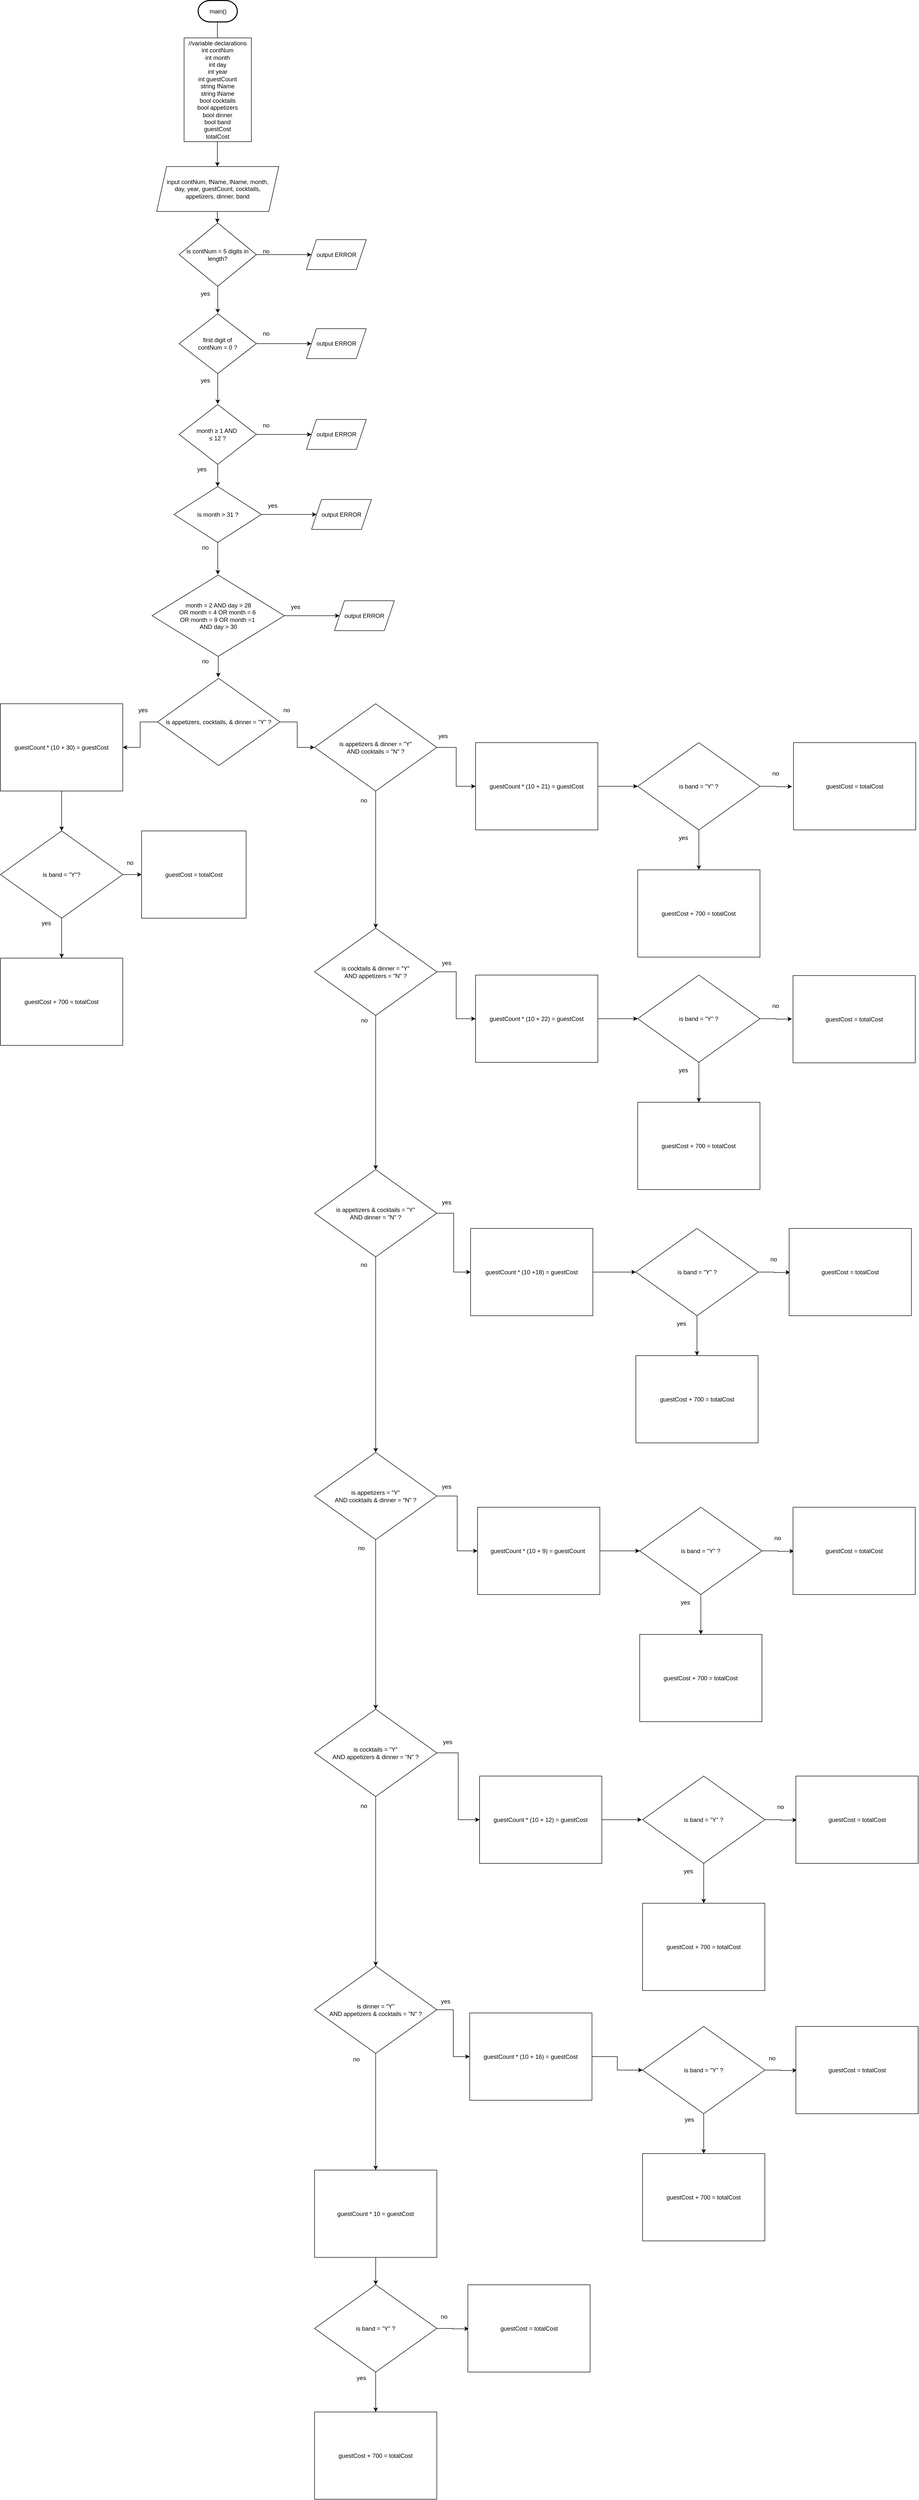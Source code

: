 <mxfile version="13.9.0" type="github">
  <diagram id="C5RBs43oDa-KdzZeNtuy" name="Page-1">
    <mxGraphModel dx="1870" dy="1024" grid="0" gridSize="10" guides="1" tooltips="1" connect="1" arrows="1" fold="1" page="1" pageScale="1" pageWidth="1200" pageHeight="2600" background="none" math="0" shadow="0">
      <root>
        <mxCell id="WIyWlLk6GJQsqaUBKTNV-0" />
        <mxCell id="WIyWlLk6GJQsqaUBKTNV-1" parent="WIyWlLk6GJQsqaUBKTNV-0" />
        <mxCell id="NelIemeLcr7m64g0BEcC-2" value="" style="endArrow=classic;html=1;" edge="1" parent="WIyWlLk6GJQsqaUBKTNV-1">
          <mxGeometry width="50" height="50" relative="1" as="geometry">
            <mxPoint x="696.98" y="147" as="sourcePoint" />
            <mxPoint x="696.98" y="197" as="targetPoint" />
          </mxGeometry>
        </mxCell>
        <mxCell id="NelIemeLcr7m64g0BEcC-3" value="//variable declarations&lt;br&gt;int contNum&lt;br&gt;int month&lt;br&gt;int day&lt;br&gt;int year&lt;br&gt;int guestCount&lt;br&gt;string fName&lt;br&gt;string lName&lt;br&gt;bool cocktails&lt;br&gt;bool appetizers&lt;br&gt;bool dinner&lt;br&gt;bool band&lt;br&gt;guestCost&lt;br&gt;totalCost&lt;br&gt;" style="rounded=0;whiteSpace=wrap;html=1;" vertex="1" parent="WIyWlLk6GJQsqaUBKTNV-1">
          <mxGeometry x="630.25" y="179" width="135" height="208" as="geometry" />
        </mxCell>
        <mxCell id="NelIemeLcr7m64g0BEcC-4" value="" style="endArrow=classic;html=1;" edge="1" parent="WIyWlLk6GJQsqaUBKTNV-1">
          <mxGeometry width="50" height="50" relative="1" as="geometry">
            <mxPoint x="696.98" y="387" as="sourcePoint" />
            <mxPoint x="696.98" y="437" as="targetPoint" />
          </mxGeometry>
        </mxCell>
        <mxCell id="NelIemeLcr7m64g0BEcC-12" value="" style="edgeStyle=orthogonalEdgeStyle;rounded=0;orthogonalLoop=1;jettySize=auto;html=1;" edge="1" parent="WIyWlLk6GJQsqaUBKTNV-1" source="NelIemeLcr7m64g0BEcC-5" target="NelIemeLcr7m64g0BEcC-11">
          <mxGeometry relative="1" as="geometry" />
        </mxCell>
        <mxCell id="NelIemeLcr7m64g0BEcC-16" value="" style="edgeStyle=orthogonalEdgeStyle;rounded=0;orthogonalLoop=1;jettySize=auto;html=1;" edge="1" parent="WIyWlLk6GJQsqaUBKTNV-1" source="NelIemeLcr7m64g0BEcC-5">
          <mxGeometry relative="1" as="geometry">
            <mxPoint x="697.75" y="731" as="targetPoint" />
          </mxGeometry>
        </mxCell>
        <mxCell id="NelIemeLcr7m64g0BEcC-5" value="is contNum = 5 digits in length?" style="rhombus;whiteSpace=wrap;html=1;" vertex="1" parent="WIyWlLk6GJQsqaUBKTNV-1">
          <mxGeometry x="620.25" y="550" width="155" height="127" as="geometry" />
        </mxCell>
        <mxCell id="NelIemeLcr7m64g0BEcC-6" value="input contNum, fName, lName, month, &lt;br&gt;day, year, guestCount, cocktails, &lt;br&gt;appetizers, dinner, band" style="shape=parallelogram;perimeter=parallelogramPerimeter;whiteSpace=wrap;html=1;fixedSize=1;" vertex="1" parent="WIyWlLk6GJQsqaUBKTNV-1">
          <mxGeometry x="575.25" y="437" width="245" height="90" as="geometry" />
        </mxCell>
        <mxCell id="NelIemeLcr7m64g0BEcC-10" value="" style="edgeStyle=orthogonalEdgeStyle;rounded=0;orthogonalLoop=1;jettySize=auto;html=1;" edge="1" parent="WIyWlLk6GJQsqaUBKTNV-1">
          <mxGeometry relative="1" as="geometry">
            <mxPoint x="696.98" y="527" as="sourcePoint" />
            <mxPoint x="697" y="550" as="targetPoint" />
            <Array as="points">
              <mxPoint x="697" y="550" />
              <mxPoint x="697" y="550" />
            </Array>
          </mxGeometry>
        </mxCell>
        <mxCell id="NelIemeLcr7m64g0BEcC-11" value="output ERROR" style="shape=parallelogram;perimeter=parallelogramPerimeter;whiteSpace=wrap;html=1;fixedSize=1;" vertex="1" parent="WIyWlLk6GJQsqaUBKTNV-1">
          <mxGeometry x="875.75" y="583.5" width="120" height="60" as="geometry" />
        </mxCell>
        <mxCell id="NelIemeLcr7m64g0BEcC-13" value="yes" style="text;html=1;strokeColor=none;fillColor=none;align=center;verticalAlign=middle;whiteSpace=wrap;rounded=0;" vertex="1" parent="WIyWlLk6GJQsqaUBKTNV-1">
          <mxGeometry x="652.75" y="682" width="40" height="20" as="geometry" />
        </mxCell>
        <mxCell id="NelIemeLcr7m64g0BEcC-19" value="" style="edgeStyle=orthogonalEdgeStyle;rounded=0;orthogonalLoop=1;jettySize=auto;html=1;" edge="1" parent="WIyWlLk6GJQsqaUBKTNV-1" source="NelIemeLcr7m64g0BEcC-17" target="NelIemeLcr7m64g0BEcC-18">
          <mxGeometry relative="1" as="geometry" />
        </mxCell>
        <mxCell id="NelIemeLcr7m64g0BEcC-24" value="" style="edgeStyle=orthogonalEdgeStyle;rounded=0;orthogonalLoop=1;jettySize=auto;html=1;" edge="1" parent="WIyWlLk6GJQsqaUBKTNV-1" source="NelIemeLcr7m64g0BEcC-17">
          <mxGeometry relative="1" as="geometry">
            <mxPoint x="697.75" y="913" as="targetPoint" />
          </mxGeometry>
        </mxCell>
        <mxCell id="NelIemeLcr7m64g0BEcC-17" value="first digit of &lt;br&gt;contNum = 0 ?" style="rhombus;whiteSpace=wrap;html=1;" vertex="1" parent="WIyWlLk6GJQsqaUBKTNV-1">
          <mxGeometry x="620.25" y="732" width="155" height="120" as="geometry" />
        </mxCell>
        <mxCell id="NelIemeLcr7m64g0BEcC-18" value="output ERROR" style="shape=parallelogram;perimeter=parallelogramPerimeter;whiteSpace=wrap;html=1;fixedSize=1;" vertex="1" parent="WIyWlLk6GJQsqaUBKTNV-1">
          <mxGeometry x="875.75" y="762" width="120" height="60" as="geometry" />
        </mxCell>
        <mxCell id="NelIemeLcr7m64g0BEcC-20" value="yes" style="text;html=1;strokeColor=none;fillColor=none;align=center;verticalAlign=middle;whiteSpace=wrap;rounded=0;" vertex="1" parent="WIyWlLk6GJQsqaUBKTNV-1">
          <mxGeometry x="652.75" y="856" width="40" height="20" as="geometry" />
        </mxCell>
        <mxCell id="NelIemeLcr7m64g0BEcC-28" value="" style="edgeStyle=orthogonalEdgeStyle;rounded=0;orthogonalLoop=1;jettySize=auto;html=1;" edge="1" parent="WIyWlLk6GJQsqaUBKTNV-1" source="NelIemeLcr7m64g0BEcC-23" target="NelIemeLcr7m64g0BEcC-27">
          <mxGeometry relative="1" as="geometry" />
        </mxCell>
        <mxCell id="NelIemeLcr7m64g0BEcC-38" value="" style="edgeStyle=orthogonalEdgeStyle;rounded=0;orthogonalLoop=1;jettySize=auto;html=1;" edge="1" parent="WIyWlLk6GJQsqaUBKTNV-1" source="NelIemeLcr7m64g0BEcC-23" target="NelIemeLcr7m64g0BEcC-37">
          <mxGeometry relative="1" as="geometry" />
        </mxCell>
        <mxCell id="NelIemeLcr7m64g0BEcC-23" value="month ≥ 1 AND&amp;nbsp;&lt;br&gt;≤ 12 ?" style="rhombus;whiteSpace=wrap;html=1;" vertex="1" parent="WIyWlLk6GJQsqaUBKTNV-1">
          <mxGeometry x="620.25" y="914" width="155" height="120" as="geometry" />
        </mxCell>
        <mxCell id="NelIemeLcr7m64g0BEcC-27" value="output ERROR" style="shape=parallelogram;perimeter=parallelogramPerimeter;whiteSpace=wrap;html=1;fixedSize=1;" vertex="1" parent="WIyWlLk6GJQsqaUBKTNV-1">
          <mxGeometry x="875.75" y="944" width="120" height="60" as="geometry" />
        </mxCell>
        <mxCell id="NelIemeLcr7m64g0BEcC-30" value="no" style="text;html=1;strokeColor=none;fillColor=none;align=center;verticalAlign=middle;whiteSpace=wrap;rounded=0;" vertex="1" parent="WIyWlLk6GJQsqaUBKTNV-1">
          <mxGeometry x="775.25" y="597" width="40" height="20" as="geometry" />
        </mxCell>
        <mxCell id="NelIemeLcr7m64g0BEcC-31" value="no" style="text;html=1;strokeColor=none;fillColor=none;align=center;verticalAlign=middle;whiteSpace=wrap;rounded=0;" vertex="1" parent="WIyWlLk6GJQsqaUBKTNV-1">
          <mxGeometry x="775.25" y="762" width="40" height="20" as="geometry" />
        </mxCell>
        <mxCell id="NelIemeLcr7m64g0BEcC-32" value="no" style="text;html=1;strokeColor=none;fillColor=none;align=center;verticalAlign=middle;whiteSpace=wrap;rounded=0;" vertex="1" parent="WIyWlLk6GJQsqaUBKTNV-1">
          <mxGeometry x="775.25" y="946" width="40" height="20" as="geometry" />
        </mxCell>
        <mxCell id="NelIemeLcr7m64g0BEcC-33" value="main()" style="strokeWidth=2;html=1;shape=mxgraph.flowchart.terminator;whiteSpace=wrap;" vertex="1" parent="WIyWlLk6GJQsqaUBKTNV-1">
          <mxGeometry x="658.5" y="104" width="78.5" height="43" as="geometry" />
        </mxCell>
        <mxCell id="NelIemeLcr7m64g0BEcC-44" value="" style="edgeStyle=orthogonalEdgeStyle;rounded=0;orthogonalLoop=1;jettySize=auto;html=1;" edge="1" parent="WIyWlLk6GJQsqaUBKTNV-1" source="NelIemeLcr7m64g0BEcC-37">
          <mxGeometry relative="1" as="geometry">
            <mxPoint x="698" y="1255" as="targetPoint" />
          </mxGeometry>
        </mxCell>
        <mxCell id="NelIemeLcr7m64g0BEcC-37" value="is month &amp;gt; 31 ?" style="rhombus;whiteSpace=wrap;html=1;" vertex="1" parent="WIyWlLk6GJQsqaUBKTNV-1">
          <mxGeometry x="610" y="1078.5" width="175.5" height="112" as="geometry" />
        </mxCell>
        <mxCell id="NelIemeLcr7m64g0BEcC-39" value="yes" style="text;html=1;strokeColor=none;fillColor=none;align=center;verticalAlign=middle;whiteSpace=wrap;rounded=0;" vertex="1" parent="WIyWlLk6GJQsqaUBKTNV-1">
          <mxGeometry x="646" y="1034" width="40" height="20" as="geometry" />
        </mxCell>
        <mxCell id="NelIemeLcr7m64g0BEcC-40" value="" style="edgeStyle=orthogonalEdgeStyle;rounded=0;orthogonalLoop=1;jettySize=auto;html=1;" edge="1" parent="WIyWlLk6GJQsqaUBKTNV-1">
          <mxGeometry relative="1" as="geometry">
            <mxPoint x="785.5" y="1134.5" as="sourcePoint" />
            <mxPoint x="895.987" y="1134.538" as="targetPoint" />
            <Array as="points">
              <mxPoint x="833.5" y="1135" />
              <mxPoint x="833.5" y="1135" />
            </Array>
          </mxGeometry>
        </mxCell>
        <mxCell id="NelIemeLcr7m64g0BEcC-41" value="output ERROR" style="shape=parallelogram;perimeter=parallelogramPerimeter;whiteSpace=wrap;html=1;fixedSize=1;" vertex="1" parent="WIyWlLk6GJQsqaUBKTNV-1">
          <mxGeometry x="886" y="1104.5" width="120" height="60" as="geometry" />
        </mxCell>
        <mxCell id="NelIemeLcr7m64g0BEcC-42" value="yes" style="text;html=1;strokeColor=none;fillColor=none;align=center;verticalAlign=middle;whiteSpace=wrap;rounded=0;" vertex="1" parent="WIyWlLk6GJQsqaUBKTNV-1">
          <mxGeometry x="787.5" y="1106.5" width="40" height="20" as="geometry" />
        </mxCell>
        <mxCell id="NelIemeLcr7m64g0BEcC-72" value="" style="edgeStyle=orthogonalEdgeStyle;rounded=0;orthogonalLoop=1;jettySize=auto;html=1;" edge="1" parent="WIyWlLk6GJQsqaUBKTNV-1" source="NelIemeLcr7m64g0BEcC-43">
          <mxGeometry relative="1" as="geometry">
            <mxPoint x="698.75" y="1461" as="targetPoint" />
          </mxGeometry>
        </mxCell>
        <mxCell id="NelIemeLcr7m64g0BEcC-43" value="month = 2 AND day &amp;gt; 28&lt;br&gt;OR month = 4 OR month = 6&amp;nbsp;&lt;br&gt;OR month = 9 OR month =1&amp;nbsp;&lt;br&gt;AND day &amp;gt; 30" style="rhombus;whiteSpace=wrap;html=1;" vertex="1" parent="WIyWlLk6GJQsqaUBKTNV-1">
          <mxGeometry x="566" y="1256" width="265.5" height="163" as="geometry" />
        </mxCell>
        <mxCell id="NelIemeLcr7m64g0BEcC-47" value="no" style="text;html=1;strokeColor=none;fillColor=none;align=center;verticalAlign=middle;whiteSpace=wrap;rounded=0;" vertex="1" parent="WIyWlLk6GJQsqaUBKTNV-1">
          <mxGeometry x="652.75" y="1190.5" width="40" height="20" as="geometry" />
        </mxCell>
        <mxCell id="NelIemeLcr7m64g0BEcC-48" value="" style="edgeStyle=orthogonalEdgeStyle;rounded=0;orthogonalLoop=1;jettySize=auto;html=1;" edge="1" parent="WIyWlLk6GJQsqaUBKTNV-1">
          <mxGeometry relative="1" as="geometry">
            <mxPoint x="831.5" y="1337.5" as="sourcePoint" />
            <mxPoint x="941.987" y="1337.538" as="targetPoint" />
            <Array as="points">
              <mxPoint x="879.5" y="1338" />
              <mxPoint x="879.5" y="1338" />
            </Array>
          </mxGeometry>
        </mxCell>
        <mxCell id="NelIemeLcr7m64g0BEcC-49" value="output ERROR" style="shape=parallelogram;perimeter=parallelogramPerimeter;whiteSpace=wrap;html=1;fixedSize=1;" vertex="1" parent="WIyWlLk6GJQsqaUBKTNV-1">
          <mxGeometry x="932" y="1307.5" width="120" height="60" as="geometry" />
        </mxCell>
        <mxCell id="NelIemeLcr7m64g0BEcC-50" value="yes" style="text;html=1;strokeColor=none;fillColor=none;align=center;verticalAlign=middle;whiteSpace=wrap;rounded=0;" vertex="1" parent="WIyWlLk6GJQsqaUBKTNV-1">
          <mxGeometry x="833.5" y="1309.5" width="40" height="20" as="geometry" />
        </mxCell>
        <mxCell id="NelIemeLcr7m64g0BEcC-60" value="" style="edgeStyle=orthogonalEdgeStyle;rounded=0;orthogonalLoop=1;jettySize=auto;html=1;" edge="1" parent="WIyWlLk6GJQsqaUBKTNV-1" source="NelIemeLcr7m64g0BEcC-51" target="NelIemeLcr7m64g0BEcC-59">
          <mxGeometry relative="1" as="geometry" />
        </mxCell>
        <mxCell id="NelIemeLcr7m64g0BEcC-62" value="" style="edgeStyle=orthogonalEdgeStyle;rounded=0;orthogonalLoop=1;jettySize=auto;html=1;" edge="1" parent="WIyWlLk6GJQsqaUBKTNV-1" source="NelIemeLcr7m64g0BEcC-51" target="NelIemeLcr7m64g0BEcC-61">
          <mxGeometry relative="1" as="geometry" />
        </mxCell>
        <mxCell id="NelIemeLcr7m64g0BEcC-51" value="is appetizers, cocktails, &amp;amp; dinner = &quot;Y&quot; ?" style="rhombus;whiteSpace=wrap;html=1;" vertex="1" parent="WIyWlLk6GJQsqaUBKTNV-1">
          <mxGeometry x="577.12" y="1463" width="245.25" height="175" as="geometry" />
        </mxCell>
        <mxCell id="NelIemeLcr7m64g0BEcC-57" value="yes" style="text;html=1;strokeColor=none;fillColor=none;align=center;verticalAlign=middle;whiteSpace=wrap;rounded=0;" vertex="1" parent="WIyWlLk6GJQsqaUBKTNV-1">
          <mxGeometry x="528" y="1517" width="40" height="20" as="geometry" />
        </mxCell>
        <mxCell id="NelIemeLcr7m64g0BEcC-58" value="no" style="text;html=1;strokeColor=none;fillColor=none;align=center;verticalAlign=middle;whiteSpace=wrap;rounded=0;" vertex="1" parent="WIyWlLk6GJQsqaUBKTNV-1">
          <mxGeometry x="815.5" y="1517" width="40" height="20" as="geometry" />
        </mxCell>
        <mxCell id="NelIemeLcr7m64g0BEcC-66" value="" style="edgeStyle=orthogonalEdgeStyle;rounded=0;orthogonalLoop=1;jettySize=auto;html=1;" edge="1" parent="WIyWlLk6GJQsqaUBKTNV-1" source="NelIemeLcr7m64g0BEcC-59" target="NelIemeLcr7m64g0BEcC-65">
          <mxGeometry relative="1" as="geometry" />
        </mxCell>
        <mxCell id="NelIemeLcr7m64g0BEcC-68" value="" style="edgeStyle=orthogonalEdgeStyle;rounded=0;orthogonalLoop=1;jettySize=auto;html=1;" edge="1" parent="WIyWlLk6GJQsqaUBKTNV-1" source="NelIemeLcr7m64g0BEcC-59" target="NelIemeLcr7m64g0BEcC-67">
          <mxGeometry relative="1" as="geometry" />
        </mxCell>
        <mxCell id="NelIemeLcr7m64g0BEcC-59" value="is appetizers &amp;amp; dinner = &quot;Y&quot;&lt;br&gt;AND cocktails = &quot;N&quot; ?" style="rhombus;whiteSpace=wrap;html=1;" vertex="1" parent="WIyWlLk6GJQsqaUBKTNV-1">
          <mxGeometry x="892" y="1514" width="245.25" height="175" as="geometry" />
        </mxCell>
        <mxCell id="NelIemeLcr7m64g0BEcC-76" value="" style="edgeStyle=orthogonalEdgeStyle;rounded=0;orthogonalLoop=1;jettySize=auto;html=1;" edge="1" parent="WIyWlLk6GJQsqaUBKTNV-1" source="NelIemeLcr7m64g0BEcC-61" target="NelIemeLcr7m64g0BEcC-75">
          <mxGeometry relative="1" as="geometry" />
        </mxCell>
        <mxCell id="NelIemeLcr7m64g0BEcC-61" value="guestCount * (10 + 30) = guestCost" style="rectangle;whiteSpace=wrap;html=1;" vertex="1" parent="WIyWlLk6GJQsqaUBKTNV-1">
          <mxGeometry x="262" y="1514" width="245.25" height="175" as="geometry" />
        </mxCell>
        <mxCell id="NelIemeLcr7m64g0BEcC-95" value="" style="edgeStyle=orthogonalEdgeStyle;rounded=0;orthogonalLoop=1;jettySize=auto;html=1;" edge="1" parent="WIyWlLk6GJQsqaUBKTNV-1" source="NelIemeLcr7m64g0BEcC-65" target="NelIemeLcr7m64g0BEcC-94">
          <mxGeometry relative="1" as="geometry" />
        </mxCell>
        <mxCell id="NelIemeLcr7m64g0BEcC-106" value="" style="edgeStyle=orthogonalEdgeStyle;rounded=0;orthogonalLoop=1;jettySize=auto;html=1;" edge="1" parent="WIyWlLk6GJQsqaUBKTNV-1" source="NelIemeLcr7m64g0BEcC-65" target="NelIemeLcr7m64g0BEcC-105">
          <mxGeometry relative="1" as="geometry" />
        </mxCell>
        <mxCell id="NelIemeLcr7m64g0BEcC-65" value="is cocktails &amp;amp; dinner = &quot;Y&quot;&lt;br&gt;AND appetizers = &quot;N&quot; ?" style="rhombus;whiteSpace=wrap;html=1;" vertex="1" parent="WIyWlLk6GJQsqaUBKTNV-1">
          <mxGeometry x="892" y="1964" width="245.25" height="175" as="geometry" />
        </mxCell>
        <mxCell id="NelIemeLcr7m64g0BEcC-82" value="" style="edgeStyle=orthogonalEdgeStyle;rounded=0;orthogonalLoop=1;jettySize=auto;html=1;" edge="1" parent="WIyWlLk6GJQsqaUBKTNV-1" source="NelIemeLcr7m64g0BEcC-67" target="NelIemeLcr7m64g0BEcC-81">
          <mxGeometry relative="1" as="geometry" />
        </mxCell>
        <mxCell id="NelIemeLcr7m64g0BEcC-67" value="guestCount * (10 + 21) = guestCost" style="rectangle;whiteSpace=wrap;html=1;" vertex="1" parent="WIyWlLk6GJQsqaUBKTNV-1">
          <mxGeometry x="1215" y="1592" width="245.25" height="175" as="geometry" />
        </mxCell>
        <mxCell id="NelIemeLcr7m64g0BEcC-69" value="no" style="text;html=1;strokeColor=none;fillColor=none;align=center;verticalAlign=middle;whiteSpace=wrap;rounded=0;" vertex="1" parent="WIyWlLk6GJQsqaUBKTNV-1">
          <mxGeometry x="971" y="1698" width="40" height="20" as="geometry" />
        </mxCell>
        <mxCell id="NelIemeLcr7m64g0BEcC-70" value="yes" style="text;html=1;strokeColor=none;fillColor=none;align=center;verticalAlign=middle;whiteSpace=wrap;rounded=0;" vertex="1" parent="WIyWlLk6GJQsqaUBKTNV-1">
          <mxGeometry x="1130" y="1569" width="40" height="20" as="geometry" />
        </mxCell>
        <mxCell id="NelIemeLcr7m64g0BEcC-78" value="" style="edgeStyle=orthogonalEdgeStyle;rounded=0;orthogonalLoop=1;jettySize=auto;html=1;" edge="1" parent="WIyWlLk6GJQsqaUBKTNV-1" source="NelIemeLcr7m64g0BEcC-75" target="NelIemeLcr7m64g0BEcC-77">
          <mxGeometry relative="1" as="geometry" />
        </mxCell>
        <mxCell id="NelIemeLcr7m64g0BEcC-80" value="" style="edgeStyle=orthogonalEdgeStyle;rounded=0;orthogonalLoop=1;jettySize=auto;html=1;" edge="1" parent="WIyWlLk6GJQsqaUBKTNV-1" source="NelIemeLcr7m64g0BEcC-75" target="NelIemeLcr7m64g0BEcC-79">
          <mxGeometry relative="1" as="geometry" />
        </mxCell>
        <mxCell id="NelIemeLcr7m64g0BEcC-75" value="is band = &quot;Y&quot;?" style="rhombus;whiteSpace=wrap;html=1;" vertex="1" parent="WIyWlLk6GJQsqaUBKTNV-1">
          <mxGeometry x="262" y="1769" width="245.25" height="175" as="geometry" />
        </mxCell>
        <mxCell id="NelIemeLcr7m64g0BEcC-77" value="guestCost + 700 = totalCost" style="rectangle;whiteSpace=wrap;html=1;" vertex="1" parent="WIyWlLk6GJQsqaUBKTNV-1">
          <mxGeometry x="262" y="2024" width="245.25" height="175" as="geometry" />
        </mxCell>
        <mxCell id="NelIemeLcr7m64g0BEcC-79" value="guestCost = totalCost" style="rectangle;whiteSpace=wrap;html=1;" vertex="1" parent="WIyWlLk6GJQsqaUBKTNV-1">
          <mxGeometry x="545" y="1769" width="209.75" height="175" as="geometry" />
        </mxCell>
        <mxCell id="NelIemeLcr7m64g0BEcC-84" value="" style="edgeStyle=orthogonalEdgeStyle;rounded=0;orthogonalLoop=1;jettySize=auto;html=1;" edge="1" parent="WIyWlLk6GJQsqaUBKTNV-1" source="NelIemeLcr7m64g0BEcC-81" target="NelIemeLcr7m64g0BEcC-83">
          <mxGeometry relative="1" as="geometry" />
        </mxCell>
        <mxCell id="NelIemeLcr7m64g0BEcC-90" value="" style="edgeStyle=orthogonalEdgeStyle;rounded=0;orthogonalLoop=1;jettySize=auto;html=1;" edge="1" parent="WIyWlLk6GJQsqaUBKTNV-1" source="NelIemeLcr7m64g0BEcC-81">
          <mxGeometry relative="1" as="geometry">
            <mxPoint x="1849.75" y="1680" as="targetPoint" />
          </mxGeometry>
        </mxCell>
        <mxCell id="NelIemeLcr7m64g0BEcC-81" value="is band = &quot;Y&quot; ?" style="rhombus;whiteSpace=wrap;html=1;" vertex="1" parent="WIyWlLk6GJQsqaUBKTNV-1">
          <mxGeometry x="1540.25" y="1592" width="245.25" height="175" as="geometry" />
        </mxCell>
        <mxCell id="NelIemeLcr7m64g0BEcC-83" value="guestCost + 700 = totalCost" style="rectangle;whiteSpace=wrap;html=1;" vertex="1" parent="WIyWlLk6GJQsqaUBKTNV-1">
          <mxGeometry x="1540.25" y="1847" width="245.25" height="175" as="geometry" />
        </mxCell>
        <mxCell id="NelIemeLcr7m64g0BEcC-85" value="yes" style="text;html=1;strokeColor=none;fillColor=none;align=center;verticalAlign=middle;whiteSpace=wrap;rounded=0;" vertex="1" parent="WIyWlLk6GJQsqaUBKTNV-1">
          <mxGeometry x="334" y="1944" width="40" height="20" as="geometry" />
        </mxCell>
        <mxCell id="NelIemeLcr7m64g0BEcC-86" value="no" style="text;html=1;strokeColor=none;fillColor=none;align=center;verticalAlign=middle;whiteSpace=wrap;rounded=0;" vertex="1" parent="WIyWlLk6GJQsqaUBKTNV-1">
          <mxGeometry x="502" y="1823" width="40" height="20" as="geometry" />
        </mxCell>
        <mxCell id="NelIemeLcr7m64g0BEcC-87" value="yes" style="text;html=1;strokeColor=none;fillColor=none;align=center;verticalAlign=middle;whiteSpace=wrap;rounded=0;" vertex="1" parent="WIyWlLk6GJQsqaUBKTNV-1">
          <mxGeometry x="1611.75" y="1773" width="40" height="20" as="geometry" />
        </mxCell>
        <mxCell id="NelIemeLcr7m64g0BEcC-88" value="no" style="text;html=1;strokeColor=none;fillColor=none;align=center;verticalAlign=middle;whiteSpace=wrap;rounded=0;" vertex="1" parent="WIyWlLk6GJQsqaUBKTNV-1">
          <mxGeometry x="1796.75" y="1644" width="40" height="20" as="geometry" />
        </mxCell>
        <mxCell id="NelIemeLcr7m64g0BEcC-91" value="guestCost = totalCost" style="rectangle;whiteSpace=wrap;html=1;" vertex="1" parent="WIyWlLk6GJQsqaUBKTNV-1">
          <mxGeometry x="1852.75" y="1592" width="245.25" height="175" as="geometry" />
        </mxCell>
        <mxCell id="NelIemeLcr7m64g0BEcC-93" value="no" style="text;html=1;strokeColor=none;fillColor=none;align=center;verticalAlign=middle;whiteSpace=wrap;rounded=0;" vertex="1" parent="WIyWlLk6GJQsqaUBKTNV-1">
          <mxGeometry x="652.75" y="1419" width="40" height="20" as="geometry" />
        </mxCell>
        <mxCell id="NelIemeLcr7m64g0BEcC-97" value="" style="edgeStyle=orthogonalEdgeStyle;rounded=0;orthogonalLoop=1;jettySize=auto;html=1;" edge="1" parent="WIyWlLk6GJQsqaUBKTNV-1" source="NelIemeLcr7m64g0BEcC-94">
          <mxGeometry relative="1" as="geometry">
            <mxPoint x="1540.25" y="2145.5" as="targetPoint" />
          </mxGeometry>
        </mxCell>
        <mxCell id="NelIemeLcr7m64g0BEcC-94" value="guestCount * (10 + 22) = guestCost" style="rectangle;whiteSpace=wrap;html=1;" vertex="1" parent="WIyWlLk6GJQsqaUBKTNV-1">
          <mxGeometry x="1215" y="2058" width="245.25" height="175" as="geometry" />
        </mxCell>
        <mxCell id="NelIemeLcr7m64g0BEcC-98" value="" style="edgeStyle=orthogonalEdgeStyle;rounded=0;orthogonalLoop=1;jettySize=auto;html=1;" edge="1" parent="WIyWlLk6GJQsqaUBKTNV-1" source="NelIemeLcr7m64g0BEcC-100" target="NelIemeLcr7m64g0BEcC-101">
          <mxGeometry relative="1" as="geometry" />
        </mxCell>
        <mxCell id="NelIemeLcr7m64g0BEcC-99" value="" style="edgeStyle=orthogonalEdgeStyle;rounded=0;orthogonalLoop=1;jettySize=auto;html=1;" edge="1" parent="WIyWlLk6GJQsqaUBKTNV-1" source="NelIemeLcr7m64g0BEcC-100">
          <mxGeometry relative="1" as="geometry">
            <mxPoint x="1849.75" y="2146" as="targetPoint" />
          </mxGeometry>
        </mxCell>
        <mxCell id="NelIemeLcr7m64g0BEcC-100" value="is band = &quot;Y&quot; ?" style="rhombus;whiteSpace=wrap;html=1;" vertex="1" parent="WIyWlLk6GJQsqaUBKTNV-1">
          <mxGeometry x="1540.25" y="2058" width="245.25" height="175" as="geometry" />
        </mxCell>
        <mxCell id="NelIemeLcr7m64g0BEcC-101" value="guestCost + 700 = totalCost" style="rectangle;whiteSpace=wrap;html=1;" vertex="1" parent="WIyWlLk6GJQsqaUBKTNV-1">
          <mxGeometry x="1540.25" y="2313" width="245.25" height="175" as="geometry" />
        </mxCell>
        <mxCell id="NelIemeLcr7m64g0BEcC-102" value="yes" style="text;html=1;strokeColor=none;fillColor=none;align=center;verticalAlign=middle;whiteSpace=wrap;rounded=0;" vertex="1" parent="WIyWlLk6GJQsqaUBKTNV-1">
          <mxGeometry x="1611.75" y="2239" width="40" height="20" as="geometry" />
        </mxCell>
        <mxCell id="NelIemeLcr7m64g0BEcC-103" value="no" style="text;html=1;strokeColor=none;fillColor=none;align=center;verticalAlign=middle;whiteSpace=wrap;rounded=0;" vertex="1" parent="WIyWlLk6GJQsqaUBKTNV-1">
          <mxGeometry x="1796.75" y="2110" width="40" height="20" as="geometry" />
        </mxCell>
        <mxCell id="NelIemeLcr7m64g0BEcC-104" value="guestCost = totalCost" style="rectangle;whiteSpace=wrap;html=1;" vertex="1" parent="WIyWlLk6GJQsqaUBKTNV-1">
          <mxGeometry x="1851.75" y="2059" width="245.25" height="175" as="geometry" />
        </mxCell>
        <mxCell id="NelIemeLcr7m64g0BEcC-108" value="" style="edgeStyle=orthogonalEdgeStyle;rounded=0;orthogonalLoop=1;jettySize=auto;html=1;" edge="1" parent="WIyWlLk6GJQsqaUBKTNV-1" source="NelIemeLcr7m64g0BEcC-105" target="NelIemeLcr7m64g0BEcC-107">
          <mxGeometry relative="1" as="geometry" />
        </mxCell>
        <mxCell id="NelIemeLcr7m64g0BEcC-119" value="" style="edgeStyle=orthogonalEdgeStyle;rounded=0;orthogonalLoop=1;jettySize=auto;html=1;" edge="1" parent="WIyWlLk6GJQsqaUBKTNV-1" source="NelIemeLcr7m64g0BEcC-105" target="NelIemeLcr7m64g0BEcC-118">
          <mxGeometry relative="1" as="geometry" />
        </mxCell>
        <mxCell id="NelIemeLcr7m64g0BEcC-105" value="is appetizers &amp;amp; cocktails = &quot;Y&quot;&lt;br&gt;AND dinner = &quot;N&quot; ?" style="rhombus;whiteSpace=wrap;html=1;" vertex="1" parent="WIyWlLk6GJQsqaUBKTNV-1">
          <mxGeometry x="892" y="2448" width="245.25" height="175" as="geometry" />
        </mxCell>
        <mxCell id="NelIemeLcr7m64g0BEcC-110" value="" style="edgeStyle=orthogonalEdgeStyle;rounded=0;orthogonalLoop=1;jettySize=auto;html=1;" edge="1" parent="WIyWlLk6GJQsqaUBKTNV-1" source="NelIemeLcr7m64g0BEcC-107">
          <mxGeometry relative="1" as="geometry">
            <mxPoint x="1536.5" y="2653.5" as="targetPoint" />
          </mxGeometry>
        </mxCell>
        <mxCell id="NelIemeLcr7m64g0BEcC-107" value="guestCount * (10 +18) = guestCost" style="rectangle;whiteSpace=wrap;html=1;" vertex="1" parent="WIyWlLk6GJQsqaUBKTNV-1">
          <mxGeometry x="1205" y="2566" width="245.25" height="175" as="geometry" />
        </mxCell>
        <mxCell id="NelIemeLcr7m64g0BEcC-111" value="" style="edgeStyle=orthogonalEdgeStyle;rounded=0;orthogonalLoop=1;jettySize=auto;html=1;" edge="1" parent="WIyWlLk6GJQsqaUBKTNV-1" source="NelIemeLcr7m64g0BEcC-113" target="NelIemeLcr7m64g0BEcC-114">
          <mxGeometry relative="1" as="geometry" />
        </mxCell>
        <mxCell id="NelIemeLcr7m64g0BEcC-112" value="" style="edgeStyle=orthogonalEdgeStyle;rounded=0;orthogonalLoop=1;jettySize=auto;html=1;" edge="1" parent="WIyWlLk6GJQsqaUBKTNV-1" source="NelIemeLcr7m64g0BEcC-113">
          <mxGeometry relative="1" as="geometry">
            <mxPoint x="1846" y="2654" as="targetPoint" />
          </mxGeometry>
        </mxCell>
        <mxCell id="NelIemeLcr7m64g0BEcC-113" value="is band = &quot;Y&quot; ?" style="rhombus;whiteSpace=wrap;html=1;" vertex="1" parent="WIyWlLk6GJQsqaUBKTNV-1">
          <mxGeometry x="1536.5" y="2566" width="245.25" height="175" as="geometry" />
        </mxCell>
        <mxCell id="NelIemeLcr7m64g0BEcC-114" value="guestCost + 700 = totalCost" style="rectangle;whiteSpace=wrap;html=1;" vertex="1" parent="WIyWlLk6GJQsqaUBKTNV-1">
          <mxGeometry x="1536.5" y="2821" width="245.25" height="175" as="geometry" />
        </mxCell>
        <mxCell id="NelIemeLcr7m64g0BEcC-115" value="yes" style="text;html=1;strokeColor=none;fillColor=none;align=center;verticalAlign=middle;whiteSpace=wrap;rounded=0;" vertex="1" parent="WIyWlLk6GJQsqaUBKTNV-1">
          <mxGeometry x="1608" y="2747" width="40" height="20" as="geometry" />
        </mxCell>
        <mxCell id="NelIemeLcr7m64g0BEcC-116" value="no" style="text;html=1;strokeColor=none;fillColor=none;align=center;verticalAlign=middle;whiteSpace=wrap;rounded=0;" vertex="1" parent="WIyWlLk6GJQsqaUBKTNV-1">
          <mxGeometry x="1793" y="2618" width="40" height="20" as="geometry" />
        </mxCell>
        <mxCell id="NelIemeLcr7m64g0BEcC-117" value="guestCost = totalCost" style="rectangle;whiteSpace=wrap;html=1;" vertex="1" parent="WIyWlLk6GJQsqaUBKTNV-1">
          <mxGeometry x="1844" y="2566" width="245.25" height="175" as="geometry" />
        </mxCell>
        <mxCell id="NelIemeLcr7m64g0BEcC-121" value="" style="edgeStyle=orthogonalEdgeStyle;rounded=0;orthogonalLoop=1;jettySize=auto;html=1;" edge="1" parent="WIyWlLk6GJQsqaUBKTNV-1" source="NelIemeLcr7m64g0BEcC-118" target="NelIemeLcr7m64g0BEcC-120">
          <mxGeometry relative="1" as="geometry" />
        </mxCell>
        <mxCell id="NelIemeLcr7m64g0BEcC-139" value="" style="edgeStyle=orthogonalEdgeStyle;rounded=0;orthogonalLoop=1;jettySize=auto;html=1;" edge="1" parent="WIyWlLk6GJQsqaUBKTNV-1" source="NelIemeLcr7m64g0BEcC-118" target="NelIemeLcr7m64g0BEcC-138">
          <mxGeometry relative="1" as="geometry" />
        </mxCell>
        <mxCell id="NelIemeLcr7m64g0BEcC-118" value="is appetizers = &quot;Y&quot;&lt;br&gt;AND cocktails &amp;amp; dinner = &quot;N&quot; ?" style="rhombus;whiteSpace=wrap;html=1;" vertex="1" parent="WIyWlLk6GJQsqaUBKTNV-1">
          <mxGeometry x="892" y="3015" width="245.25" height="175" as="geometry" />
        </mxCell>
        <mxCell id="NelIemeLcr7m64g0BEcC-123" value="" style="edgeStyle=orthogonalEdgeStyle;rounded=0;orthogonalLoop=1;jettySize=auto;html=1;" edge="1" parent="WIyWlLk6GJQsqaUBKTNV-1" source="NelIemeLcr7m64g0BEcC-120">
          <mxGeometry relative="1" as="geometry">
            <mxPoint x="1544.25" y="3212.5" as="targetPoint" />
          </mxGeometry>
        </mxCell>
        <mxCell id="NelIemeLcr7m64g0BEcC-120" value="guestCount * (10 + 9) = guestCount&amp;nbsp;" style="rectangle;whiteSpace=wrap;html=1;" vertex="1" parent="WIyWlLk6GJQsqaUBKTNV-1">
          <mxGeometry x="1219" y="3125" width="245.25" height="175" as="geometry" />
        </mxCell>
        <mxCell id="NelIemeLcr7m64g0BEcC-131" value="" style="edgeStyle=orthogonalEdgeStyle;rounded=0;orthogonalLoop=1;jettySize=auto;html=1;" edge="1" parent="WIyWlLk6GJQsqaUBKTNV-1" source="NelIemeLcr7m64g0BEcC-133" target="NelIemeLcr7m64g0BEcC-134">
          <mxGeometry relative="1" as="geometry" />
        </mxCell>
        <mxCell id="NelIemeLcr7m64g0BEcC-132" value="" style="edgeStyle=orthogonalEdgeStyle;rounded=0;orthogonalLoop=1;jettySize=auto;html=1;" edge="1" parent="WIyWlLk6GJQsqaUBKTNV-1" source="NelIemeLcr7m64g0BEcC-133">
          <mxGeometry relative="1" as="geometry">
            <mxPoint x="1853.75" y="3213" as="targetPoint" />
          </mxGeometry>
        </mxCell>
        <mxCell id="NelIemeLcr7m64g0BEcC-133" value="is band = &quot;Y&quot; ?" style="rhombus;whiteSpace=wrap;html=1;" vertex="1" parent="WIyWlLk6GJQsqaUBKTNV-1">
          <mxGeometry x="1544.25" y="3125" width="245.25" height="175" as="geometry" />
        </mxCell>
        <mxCell id="NelIemeLcr7m64g0BEcC-134" value="guestCost + 700 = totalCost" style="rectangle;whiteSpace=wrap;html=1;" vertex="1" parent="WIyWlLk6GJQsqaUBKTNV-1">
          <mxGeometry x="1544.25" y="3380" width="245.25" height="175" as="geometry" />
        </mxCell>
        <mxCell id="NelIemeLcr7m64g0BEcC-135" value="yes" style="text;html=1;strokeColor=none;fillColor=none;align=center;verticalAlign=middle;whiteSpace=wrap;rounded=0;" vertex="1" parent="WIyWlLk6GJQsqaUBKTNV-1">
          <mxGeometry x="1615.75" y="3306" width="40" height="20" as="geometry" />
        </mxCell>
        <mxCell id="NelIemeLcr7m64g0BEcC-136" value="no" style="text;html=1;strokeColor=none;fillColor=none;align=center;verticalAlign=middle;whiteSpace=wrap;rounded=0;" vertex="1" parent="WIyWlLk6GJQsqaUBKTNV-1">
          <mxGeometry x="1800.75" y="3177" width="40" height="20" as="geometry" />
        </mxCell>
        <mxCell id="NelIemeLcr7m64g0BEcC-137" value="guestCost = totalCost" style="rectangle;whiteSpace=wrap;html=1;" vertex="1" parent="WIyWlLk6GJQsqaUBKTNV-1">
          <mxGeometry x="1851.75" y="3125" width="245.25" height="175" as="geometry" />
        </mxCell>
        <mxCell id="NelIemeLcr7m64g0BEcC-141" value="" style="edgeStyle=orthogonalEdgeStyle;rounded=0;orthogonalLoop=1;jettySize=auto;html=1;" edge="1" parent="WIyWlLk6GJQsqaUBKTNV-1" source="NelIemeLcr7m64g0BEcC-138" target="NelIemeLcr7m64g0BEcC-140">
          <mxGeometry relative="1" as="geometry" />
        </mxCell>
        <mxCell id="NelIemeLcr7m64g0BEcC-152" value="" style="edgeStyle=orthogonalEdgeStyle;rounded=0;orthogonalLoop=1;jettySize=auto;html=1;" edge="1" parent="WIyWlLk6GJQsqaUBKTNV-1" source="NelIemeLcr7m64g0BEcC-138" target="NelIemeLcr7m64g0BEcC-151">
          <mxGeometry relative="1" as="geometry" />
        </mxCell>
        <mxCell id="NelIemeLcr7m64g0BEcC-138" value="is cocktails = &quot;Y&quot;&lt;br&gt;AND appetizers &amp;amp; dinner = &quot;N&quot; ?" style="rhombus;whiteSpace=wrap;html=1;" vertex="1" parent="WIyWlLk6GJQsqaUBKTNV-1">
          <mxGeometry x="892" y="3530" width="245.25" height="175" as="geometry" />
        </mxCell>
        <mxCell id="NelIemeLcr7m64g0BEcC-143" value="" style="edgeStyle=orthogonalEdgeStyle;rounded=0;orthogonalLoop=1;jettySize=auto;html=1;" edge="1" parent="WIyWlLk6GJQsqaUBKTNV-1" source="NelIemeLcr7m64g0BEcC-140">
          <mxGeometry relative="1" as="geometry">
            <mxPoint x="1548.25" y="3751.5" as="targetPoint" />
          </mxGeometry>
        </mxCell>
        <mxCell id="NelIemeLcr7m64g0BEcC-140" value="guestCount * (10 + 12) = guestCost" style="rectangle;whiteSpace=wrap;html=1;" vertex="1" parent="WIyWlLk6GJQsqaUBKTNV-1">
          <mxGeometry x="1223" y="3664" width="245.25" height="175" as="geometry" />
        </mxCell>
        <mxCell id="NelIemeLcr7m64g0BEcC-144" value="" style="edgeStyle=orthogonalEdgeStyle;rounded=0;orthogonalLoop=1;jettySize=auto;html=1;" edge="1" parent="WIyWlLk6GJQsqaUBKTNV-1" source="NelIemeLcr7m64g0BEcC-146" target="NelIemeLcr7m64g0BEcC-147">
          <mxGeometry relative="1" as="geometry" />
        </mxCell>
        <mxCell id="NelIemeLcr7m64g0BEcC-145" value="" style="edgeStyle=orthogonalEdgeStyle;rounded=0;orthogonalLoop=1;jettySize=auto;html=1;" edge="1" parent="WIyWlLk6GJQsqaUBKTNV-1" source="NelIemeLcr7m64g0BEcC-146">
          <mxGeometry relative="1" as="geometry">
            <mxPoint x="1859.5" y="3752" as="targetPoint" />
          </mxGeometry>
        </mxCell>
        <mxCell id="NelIemeLcr7m64g0BEcC-146" value="is band = &quot;Y&quot; ?" style="rhombus;whiteSpace=wrap;html=1;" vertex="1" parent="WIyWlLk6GJQsqaUBKTNV-1">
          <mxGeometry x="1550" y="3664" width="245.25" height="175" as="geometry" />
        </mxCell>
        <mxCell id="NelIemeLcr7m64g0BEcC-147" value="guestCost + 700 = totalCost" style="rectangle;whiteSpace=wrap;html=1;" vertex="1" parent="WIyWlLk6GJQsqaUBKTNV-1">
          <mxGeometry x="1550" y="3919" width="245.25" height="175" as="geometry" />
        </mxCell>
        <mxCell id="NelIemeLcr7m64g0BEcC-148" value="yes" style="text;html=1;strokeColor=none;fillColor=none;align=center;verticalAlign=middle;whiteSpace=wrap;rounded=0;" vertex="1" parent="WIyWlLk6GJQsqaUBKTNV-1">
          <mxGeometry x="1621.5" y="3845" width="40" height="20" as="geometry" />
        </mxCell>
        <mxCell id="NelIemeLcr7m64g0BEcC-149" value="no" style="text;html=1;strokeColor=none;fillColor=none;align=center;verticalAlign=middle;whiteSpace=wrap;rounded=0;" vertex="1" parent="WIyWlLk6GJQsqaUBKTNV-1">
          <mxGeometry x="1806.5" y="3716" width="40" height="20" as="geometry" />
        </mxCell>
        <mxCell id="NelIemeLcr7m64g0BEcC-150" value="guestCost = totalCost" style="rectangle;whiteSpace=wrap;html=1;" vertex="1" parent="WIyWlLk6GJQsqaUBKTNV-1">
          <mxGeometry x="1857.5" y="3664" width="245.25" height="175" as="geometry" />
        </mxCell>
        <mxCell id="NelIemeLcr7m64g0BEcC-154" value="" style="edgeStyle=orthogonalEdgeStyle;rounded=0;orthogonalLoop=1;jettySize=auto;html=1;" edge="1" parent="WIyWlLk6GJQsqaUBKTNV-1" source="NelIemeLcr7m64g0BEcC-151" target="NelIemeLcr7m64g0BEcC-153">
          <mxGeometry relative="1" as="geometry" />
        </mxCell>
        <mxCell id="NelIemeLcr7m64g0BEcC-165" value="" style="edgeStyle=orthogonalEdgeStyle;rounded=0;orthogonalLoop=1;jettySize=auto;html=1;" edge="1" parent="WIyWlLk6GJQsqaUBKTNV-1" source="NelIemeLcr7m64g0BEcC-151" target="NelIemeLcr7m64g0BEcC-164">
          <mxGeometry relative="1" as="geometry" />
        </mxCell>
        <mxCell id="NelIemeLcr7m64g0BEcC-151" value="is dinner = &quot;Y&quot;&lt;br&gt;AND appetizers &amp;amp; cocktails = &quot;N&quot; ?" style="rhombus;whiteSpace=wrap;html=1;" vertex="1" parent="WIyWlLk6GJQsqaUBKTNV-1">
          <mxGeometry x="892" y="4045" width="245.25" height="175" as="geometry" />
        </mxCell>
        <mxCell id="NelIemeLcr7m64g0BEcC-161" value="" style="edgeStyle=orthogonalEdgeStyle;rounded=0;orthogonalLoop=1;jettySize=auto;html=1;" edge="1" parent="WIyWlLk6GJQsqaUBKTNV-1" source="NelIemeLcr7m64g0BEcC-153" target="NelIemeLcr7m64g0BEcC-157">
          <mxGeometry relative="1" as="geometry" />
        </mxCell>
        <mxCell id="NelIemeLcr7m64g0BEcC-153" value="guestCount * (10 + 16) = guestCost" style="rectangle;whiteSpace=wrap;html=1;" vertex="1" parent="WIyWlLk6GJQsqaUBKTNV-1">
          <mxGeometry x="1203.25" y="4139" width="245.25" height="175" as="geometry" />
        </mxCell>
        <mxCell id="NelIemeLcr7m64g0BEcC-155" value="" style="edgeStyle=orthogonalEdgeStyle;rounded=0;orthogonalLoop=1;jettySize=auto;html=1;" edge="1" parent="WIyWlLk6GJQsqaUBKTNV-1" source="NelIemeLcr7m64g0BEcC-157" target="NelIemeLcr7m64g0BEcC-158">
          <mxGeometry relative="1" as="geometry" />
        </mxCell>
        <mxCell id="NelIemeLcr7m64g0BEcC-156" value="" style="edgeStyle=orthogonalEdgeStyle;rounded=0;orthogonalLoop=1;jettySize=auto;html=1;" edge="1" parent="WIyWlLk6GJQsqaUBKTNV-1" source="NelIemeLcr7m64g0BEcC-157">
          <mxGeometry relative="1" as="geometry">
            <mxPoint x="1859.5" y="4254" as="targetPoint" />
          </mxGeometry>
        </mxCell>
        <mxCell id="NelIemeLcr7m64g0BEcC-157" value="is band = &quot;Y&quot; ?" style="rhombus;whiteSpace=wrap;html=1;" vertex="1" parent="WIyWlLk6GJQsqaUBKTNV-1">
          <mxGeometry x="1550" y="4166" width="245.25" height="175" as="geometry" />
        </mxCell>
        <mxCell id="NelIemeLcr7m64g0BEcC-158" value="guestCost + 700 = totalCost" style="rectangle;whiteSpace=wrap;html=1;" vertex="1" parent="WIyWlLk6GJQsqaUBKTNV-1">
          <mxGeometry x="1550" y="4421" width="245.25" height="175" as="geometry" />
        </mxCell>
        <mxCell id="NelIemeLcr7m64g0BEcC-159" value="no" style="text;html=1;strokeColor=none;fillColor=none;align=center;verticalAlign=middle;whiteSpace=wrap;rounded=0;" vertex="1" parent="WIyWlLk6GJQsqaUBKTNV-1">
          <mxGeometry x="1789.5" y="4220" width="40" height="20" as="geometry" />
        </mxCell>
        <mxCell id="NelIemeLcr7m64g0BEcC-160" value="guestCost = totalCost" style="rectangle;whiteSpace=wrap;html=1;" vertex="1" parent="WIyWlLk6GJQsqaUBKTNV-1">
          <mxGeometry x="1857.5" y="4166" width="245.25" height="175" as="geometry" />
        </mxCell>
        <mxCell id="NelIemeLcr7m64g0BEcC-163" value="yes" style="text;html=1;strokeColor=none;fillColor=none;align=center;verticalAlign=middle;whiteSpace=wrap;rounded=0;" vertex="1" parent="WIyWlLk6GJQsqaUBKTNV-1">
          <mxGeometry x="1624" y="4343" width="40" height="20" as="geometry" />
        </mxCell>
        <mxCell id="NelIemeLcr7m64g0BEcC-173" value="" style="edgeStyle=orthogonalEdgeStyle;rounded=0;orthogonalLoop=1;jettySize=auto;html=1;" edge="1" parent="WIyWlLk6GJQsqaUBKTNV-1" source="NelIemeLcr7m64g0BEcC-164" target="NelIemeLcr7m64g0BEcC-168">
          <mxGeometry relative="1" as="geometry" />
        </mxCell>
        <mxCell id="NelIemeLcr7m64g0BEcC-164" value="guestCount * 10 = guestCost" style="rectangle;whiteSpace=wrap;html=1;" vertex="1" parent="WIyWlLk6GJQsqaUBKTNV-1">
          <mxGeometry x="892" y="4454" width="245.25" height="175" as="geometry" />
        </mxCell>
        <mxCell id="NelIemeLcr7m64g0BEcC-166" value="" style="edgeStyle=orthogonalEdgeStyle;rounded=0;orthogonalLoop=1;jettySize=auto;html=1;" edge="1" parent="WIyWlLk6GJQsqaUBKTNV-1" source="NelIemeLcr7m64g0BEcC-168" target="NelIemeLcr7m64g0BEcC-169">
          <mxGeometry relative="1" as="geometry" />
        </mxCell>
        <mxCell id="NelIemeLcr7m64g0BEcC-167" value="" style="edgeStyle=orthogonalEdgeStyle;rounded=0;orthogonalLoop=1;jettySize=auto;html=1;" edge="1" parent="WIyWlLk6GJQsqaUBKTNV-1" source="NelIemeLcr7m64g0BEcC-168">
          <mxGeometry relative="1" as="geometry">
            <mxPoint x="1201.5" y="4772" as="targetPoint" />
          </mxGeometry>
        </mxCell>
        <mxCell id="NelIemeLcr7m64g0BEcC-168" value="is band = &quot;Y&quot; ?" style="rhombus;whiteSpace=wrap;html=1;" vertex="1" parent="WIyWlLk6GJQsqaUBKTNV-1">
          <mxGeometry x="892" y="4684" width="245.25" height="175" as="geometry" />
        </mxCell>
        <mxCell id="NelIemeLcr7m64g0BEcC-169" value="guestCost + 700 = totalCost" style="rectangle;whiteSpace=wrap;html=1;" vertex="1" parent="WIyWlLk6GJQsqaUBKTNV-1">
          <mxGeometry x="892" y="4939" width="245.25" height="175" as="geometry" />
        </mxCell>
        <mxCell id="NelIemeLcr7m64g0BEcC-170" value="no" style="text;html=1;strokeColor=none;fillColor=none;align=center;verticalAlign=middle;whiteSpace=wrap;rounded=0;" vertex="1" parent="WIyWlLk6GJQsqaUBKTNV-1">
          <mxGeometry x="1131.5" y="4738" width="40" height="20" as="geometry" />
        </mxCell>
        <mxCell id="NelIemeLcr7m64g0BEcC-171" value="guestCost = totalCost" style="rectangle;whiteSpace=wrap;html=1;" vertex="1" parent="WIyWlLk6GJQsqaUBKTNV-1">
          <mxGeometry x="1199.5" y="4684" width="245.25" height="175" as="geometry" />
        </mxCell>
        <mxCell id="NelIemeLcr7m64g0BEcC-172" value="yes" style="text;html=1;strokeColor=none;fillColor=none;align=center;verticalAlign=middle;whiteSpace=wrap;rounded=0;" vertex="1" parent="WIyWlLk6GJQsqaUBKTNV-1">
          <mxGeometry x="966" y="4861" width="40" height="20" as="geometry" />
        </mxCell>
        <mxCell id="NelIemeLcr7m64g0BEcC-174" value="yes" style="text;html=1;strokeColor=none;fillColor=none;align=center;verticalAlign=middle;whiteSpace=wrap;rounded=0;" vertex="1" parent="WIyWlLk6GJQsqaUBKTNV-1">
          <mxGeometry x="1137.25" y="2024" width="40" height="20" as="geometry" />
        </mxCell>
        <mxCell id="NelIemeLcr7m64g0BEcC-175" value="yes" style="text;html=1;strokeColor=none;fillColor=none;align=center;verticalAlign=middle;whiteSpace=wrap;rounded=0;" vertex="1" parent="WIyWlLk6GJQsqaUBKTNV-1">
          <mxGeometry x="1137.25" y="2504" width="40" height="20" as="geometry" />
        </mxCell>
        <mxCell id="NelIemeLcr7m64g0BEcC-176" value="yes" style="text;html=1;strokeColor=none;fillColor=none;align=center;verticalAlign=middle;whiteSpace=wrap;rounded=0;" vertex="1" parent="WIyWlLk6GJQsqaUBKTNV-1">
          <mxGeometry x="1137.25" y="3074" width="40" height="20" as="geometry" />
        </mxCell>
        <mxCell id="NelIemeLcr7m64g0BEcC-177" value="yes" style="text;html=1;strokeColor=none;fillColor=none;align=center;verticalAlign=middle;whiteSpace=wrap;rounded=0;" vertex="1" parent="WIyWlLk6GJQsqaUBKTNV-1">
          <mxGeometry x="1139" y="3586" width="40" height="20" as="geometry" />
        </mxCell>
        <mxCell id="NelIemeLcr7m64g0BEcC-178" value="yes" style="text;html=1;strokeColor=none;fillColor=none;align=center;verticalAlign=middle;whiteSpace=wrap;rounded=0;" vertex="1" parent="WIyWlLk6GJQsqaUBKTNV-1">
          <mxGeometry x="1135" y="4106" width="40" height="20" as="geometry" />
        </mxCell>
        <mxCell id="NelIemeLcr7m64g0BEcC-179" value="no" style="text;html=1;strokeColor=none;fillColor=none;align=center;verticalAlign=middle;whiteSpace=wrap;rounded=0;" vertex="1" parent="WIyWlLk6GJQsqaUBKTNV-1">
          <mxGeometry x="955.75" y="4222" width="40" height="20" as="geometry" />
        </mxCell>
        <mxCell id="NelIemeLcr7m64g0BEcC-180" value="no" style="text;html=1;strokeColor=none;fillColor=none;align=center;verticalAlign=middle;whiteSpace=wrap;rounded=0;" vertex="1" parent="WIyWlLk6GJQsqaUBKTNV-1">
          <mxGeometry x="971" y="3714" width="40" height="20" as="geometry" />
        </mxCell>
        <mxCell id="NelIemeLcr7m64g0BEcC-181" value="no" style="text;html=1;strokeColor=none;fillColor=none;align=center;verticalAlign=middle;whiteSpace=wrap;rounded=0;" vertex="1" parent="WIyWlLk6GJQsqaUBKTNV-1">
          <mxGeometry x="966" y="3197" width="40" height="20" as="geometry" />
        </mxCell>
        <mxCell id="NelIemeLcr7m64g0BEcC-182" value="no" style="text;html=1;strokeColor=none;fillColor=none;align=center;verticalAlign=middle;whiteSpace=wrap;rounded=0;" vertex="1" parent="WIyWlLk6GJQsqaUBKTNV-1">
          <mxGeometry x="971" y="2629" width="40" height="20" as="geometry" />
        </mxCell>
        <mxCell id="NelIemeLcr7m64g0BEcC-183" value="no" style="text;html=1;strokeColor=none;fillColor=none;align=center;verticalAlign=middle;whiteSpace=wrap;rounded=0;" vertex="1" parent="WIyWlLk6GJQsqaUBKTNV-1">
          <mxGeometry x="972" y="2139" width="40" height="20" as="geometry" />
        </mxCell>
      </root>
    </mxGraphModel>
  </diagram>
</mxfile>
